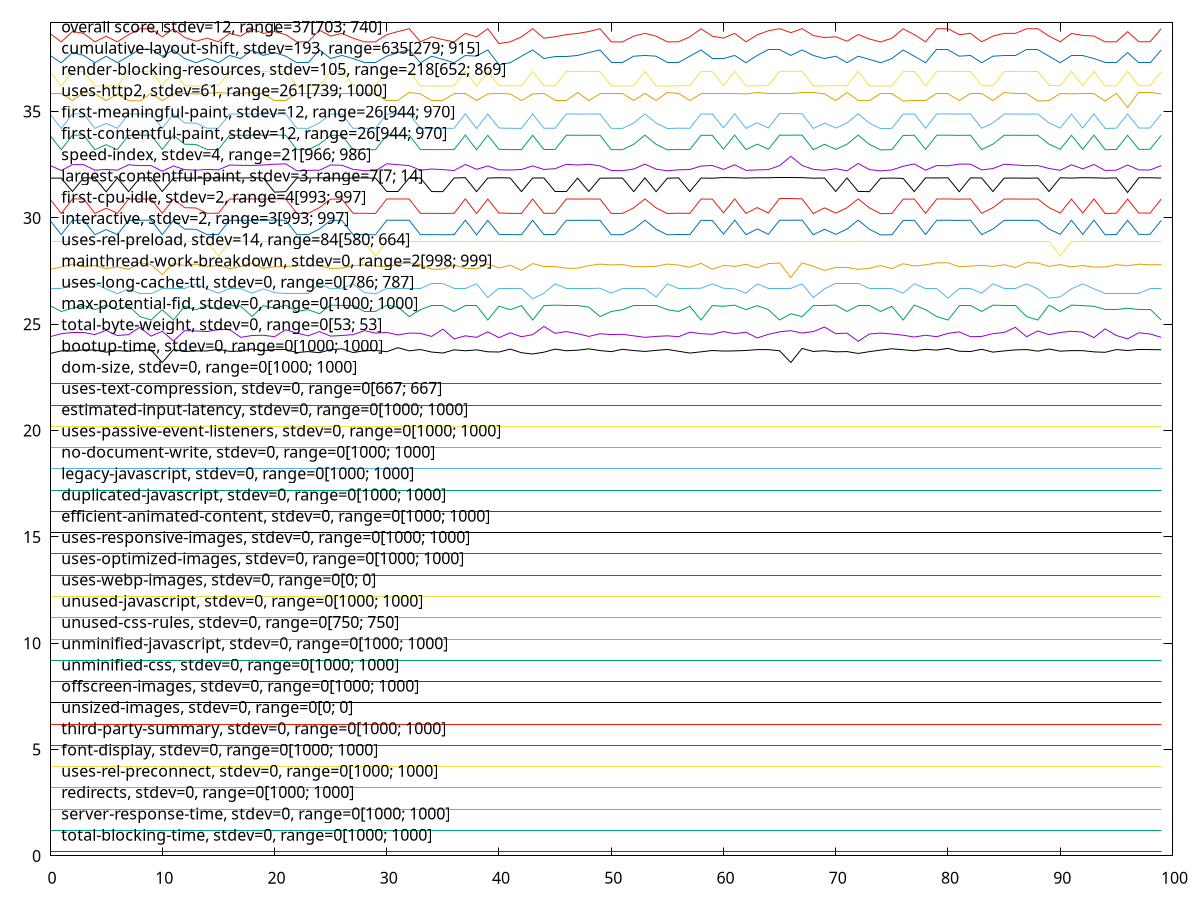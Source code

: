 $_totalBlockingTime <<EOF
0.2
0.2
0.2
0.2
0.2
0.2
0.2
0.2
0.2
0.2
0.2
0.2
0.2
0.2
0.2
0.2
0.2
0.2
0.2
0.2
0.2
0.2
0.2
0.2
0.2
0.2
0.2
0.2
0.2
0.2
0.2
0.2
0.2
0.2
0.2
0.2
0.2
0.2
0.2
0.2
0.2
0.2
0.2
0.2
0.2
0.2
0.2
0.2
0.2
0.2
0.2
0.2
0.2
0.2
0.2
0.2
0.2
0.2
0.2
0.2
0.2
0.2
0.2
0.2
0.2
0.2
0.2
0.2
0.2
0.2
0.2
0.2
0.2
0.2
0.2
0.2
0.2
0.2
0.2
0.2
0.2
0.2
0.2
0.2
0.2
0.2
0.2
0.2
0.2
0.2
0.2
0.2
0.2
0.2
0.2
0.2
0.2
0.2
0.2
0.2
EOF
$_serverResponseTime <<EOF
1.2
1.2
1.2
1.2
1.2
1.2
1.2
1.2
1.2
1.2
1.2
1.2
1.2
1.2
1.2
1.2
1.2
1.2
1.2
1.2
1.2
1.2
1.2
1.2
1.2
1.2
1.2
1.2
1.2
1.2
1.2
1.2
1.2
1.2
1.2
1.2
1.2
1.2
1.2
1.2
1.2
1.2
1.2
1.2
1.2
1.2
1.2
1.2
1.2
1.2
1.2
1.2
1.2
1.2
1.2
1.2
1.2
1.2
1.2
1.2
1.2
1.2
1.2
1.2
1.2
1.2
1.2
1.2
1.2
1.2
1.2
1.2
1.2
1.2
1.2
1.2
1.2
1.2
1.2
1.2
1.2
1.2
1.2
1.2
1.2
1.2
1.2
1.2
1.2
1.2
1.2
1.2
1.2
1.2
1.2
1.2
1.2
1.2
1.2
1.2
EOF
$_redirects <<EOF
2.2
2.2
2.2
2.2
2.2
2.2
2.2
2.2
2.2
2.2
2.2
2.2
2.2
2.2
2.2
2.2
2.2
2.2
2.2
2.2
2.2
2.2
2.2
2.2
2.2
2.2
2.2
2.2
2.2
2.2
2.2
2.2
2.2
2.2
2.2
2.2
2.2
2.2
2.2
2.2
2.2
2.2
2.2
2.2
2.2
2.2
2.2
2.2
2.2
2.2
2.2
2.2
2.2
2.2
2.2
2.2
2.2
2.2
2.2
2.2
2.2
2.2
2.2
2.2
2.2
2.2
2.2
2.2
2.2
2.2
2.2
2.2
2.2
2.2
2.2
2.2
2.2
2.2
2.2
2.2
2.2
2.2
2.2
2.2
2.2
2.2
2.2
2.2
2.2
2.2
2.2
2.2
2.2
2.2
2.2
2.2
2.2
2.2
2.2
2.2
EOF
$_usesRelPreconnect <<EOF
3.2
3.2
3.2
3.2
3.2
3.2
3.2
3.2
3.2
3.2
3.2
3.2
3.2
3.2
3.2
3.2
3.2
3.2
3.2
3.2
3.2
3.2
3.2
3.2
3.2
3.2
3.2
3.2
3.2
3.2
3.2
3.2
3.2
3.2
3.2
3.2
3.2
3.2
3.2
3.2
3.2
3.2
3.2
3.2
3.2
3.2
3.2
3.2
3.2
3.2
3.2
3.2
3.2
3.2
3.2
3.2
3.2
3.2
3.2
3.2
3.2
3.2
3.2
3.2
3.2
3.2
3.2
3.2
3.2
3.2
3.2
3.2
3.2
3.2
3.2
3.2
3.2
3.2
3.2
3.2
3.2
3.2
3.2
3.2
3.2
3.2
3.2
3.2
3.2
3.2
3.2
3.2
3.2
3.2
3.2
3.2
3.2
3.2
3.2
3.2
EOF
$_fontDisplay <<EOF
4.2
4.2
4.2
4.2
4.2
4.2
4.2
4.2
4.2
4.2
4.2
4.2
4.2
4.2
4.2
4.2
4.2
4.2
4.2
4.2
4.2
4.2
4.2
4.2
4.2
4.2
4.2
4.2
4.2
4.2
4.2
4.2
4.2
4.2
4.2
4.2
4.2
4.2
4.2
4.2
4.2
4.2
4.2
4.2
4.2
4.2
4.2
4.2
4.2
4.2
4.2
4.2
4.2
4.2
4.2
4.2
4.2
4.2
4.2
4.2
4.2
4.2
4.2
4.2
4.2
4.2
4.2
4.2
4.2
4.2
4.2
4.2
4.2
4.2
4.2
4.2
4.2
4.2
4.2
4.2
4.2
4.2
4.2
4.2
4.2
4.2
4.2
4.2
4.2
4.2
4.2
4.2
4.2
4.2
4.2
4.2
4.2
4.2
4.2
4.2
EOF
$_thirdPartySummary <<EOF
5.2
5.2
5.2
5.2
5.2
5.2
5.2
5.2
5.2
5.2
5.2
5.2
5.2
5.2
5.2
5.2
5.2
5.2
5.2
5.2
5.2
5.2
5.2
5.2
5.2
5.2
5.2
5.2
5.2
5.2
5.2
5.2
5.2
5.2
5.2
5.2
5.2
5.2
5.2
5.2
5.2
5.2
5.2
5.2
5.2
5.2
5.2
5.2
5.2
5.2
5.2
5.2
5.2
5.2
5.2
5.2
5.2
5.2
5.2
5.2
5.2
5.2
5.2
5.2
5.2
5.2
5.2
5.2
5.2
5.2
5.2
5.2
5.2
5.2
5.2
5.2
5.2
5.2
5.2
5.2
5.2
5.2
5.2
5.2
5.2
5.2
5.2
5.2
5.2
5.2
5.2
5.2
5.2
5.2
5.2
5.2
5.2
5.2
5.2
5.2
EOF
$_unsizedImages <<EOF
6.2
6.2
6.2
6.2
6.2
6.2
6.2
6.2
6.2
6.2
6.2
6.2
6.2
6.2
6.2
6.2
6.2
6.2
6.2
6.2
6.2
6.2
6.2
6.2
6.2
6.2
6.2
6.2
6.2
6.2
6.2
6.2
6.2
6.2
6.2
6.2
6.2
6.2
6.2
6.2
6.2
6.2
6.2
6.2
6.2
6.2
6.2
6.2
6.2
6.2
6.2
6.2
6.2
6.2
6.2
6.2
6.2
6.2
6.2
6.2
6.2
6.2
6.2
6.2
6.2
6.2
6.2
6.2
6.2
6.2
6.2
6.2
6.2
6.2
6.2
6.2
6.2
6.2
6.2
6.2
6.2
6.2
6.2
6.2
6.2
6.2
6.2
6.2
6.2
6.2
6.2
6.2
6.2
6.2
6.2
6.2
6.2
6.2
6.2
6.2
EOF
$_offscreenImages <<EOF
7.2
7.2
7.2
7.2
7.2
7.2
7.2
7.2
7.2
7.2
7.2
7.2
7.2
7.2
7.2
7.2
7.2
7.2
7.2
7.2
7.2
7.2
7.2
7.2
7.2
7.2
7.2
7.2
7.2
7.2
7.2
7.2
7.2
7.2
7.2
7.2
7.2
7.2
7.2
7.2
7.2
7.2
7.2
7.2
7.2
7.2
7.2
7.2
7.2
7.2
7.2
7.2
7.2
7.2
7.2
7.2
7.2
7.2
7.2
7.2
7.2
7.2
7.2
7.2
7.2
7.2
7.2
7.2
7.2
7.2
7.2
7.2
7.2
7.2
7.2
7.2
7.2
7.2
7.2
7.2
7.2
7.2
7.2
7.2
7.2
7.2
7.2
7.2
7.2
7.2
7.2
7.2
7.2
7.2
7.2
7.2
7.2
7.2
7.2
7.2
EOF
$_unminifiedCss <<EOF
8.2
8.2
8.2
8.2
8.2
8.2
8.2
8.2
8.2
8.2
8.2
8.2
8.2
8.2
8.2
8.2
8.2
8.2
8.2
8.2
8.2
8.2
8.2
8.2
8.2
8.2
8.2
8.2
8.2
8.2
8.2
8.2
8.2
8.2
8.2
8.2
8.2
8.2
8.2
8.2
8.2
8.2
8.2
8.2
8.2
8.2
8.2
8.2
8.2
8.2
8.2
8.2
8.2
8.2
8.2
8.2
8.2
8.2
8.2
8.2
8.2
8.2
8.2
8.2
8.2
8.2
8.2
8.2
8.2
8.2
8.2
8.2
8.2
8.2
8.2
8.2
8.2
8.2
8.2
8.2
8.2
8.2
8.2
8.2
8.2
8.2
8.2
8.2
8.2
8.2
8.2
8.2
8.2
8.2
8.2
8.2
8.2
8.2
8.2
8.2
EOF
$_unminifiedJavascript <<EOF
9.2
9.2
9.2
9.2
9.2
9.2
9.2
9.2
9.2
9.2
9.2
9.2
9.2
9.2
9.2
9.2
9.2
9.2
9.2
9.2
9.2
9.2
9.2
9.2
9.2
9.2
9.2
9.2
9.2
9.2
9.2
9.2
9.2
9.2
9.2
9.2
9.2
9.2
9.2
9.2
9.2
9.2
9.2
9.2
9.2
9.2
9.2
9.2
9.2
9.2
9.2
9.2
9.2
9.2
9.2
9.2
9.2
9.2
9.2
9.2
9.2
9.2
9.2
9.2
9.2
9.2
9.2
9.2
9.2
9.2
9.2
9.2
9.2
9.2
9.2
9.2
9.2
9.2
9.2
9.2
9.2
9.2
9.2
9.2
9.2
9.2
9.2
9.2
9.2
9.2
9.2
9.2
9.2
9.2
9.2
9.2
9.2
9.2
9.2
9.2
EOF
$_unusedCssRules <<EOF
10.2
10.2
10.2
10.2
10.2
10.2
10.2
10.2
10.2
10.2
10.2
10.2
10.2
10.2
10.2
10.2
10.2
10.2
10.2
10.2
10.2
10.2
10.2
10.2
10.2
10.2
10.2
10.2
10.2
10.2
10.2
10.2
10.2
10.2
10.2
10.2
10.2
10.2
10.2
10.2
10.2
10.2
10.2
10.2
10.2
10.2
10.2
10.2
10.2
10.2
10.2
10.2
10.2
10.2
10.2
10.2
10.2
10.2
10.2
10.2
10.2
10.2
10.2
10.2
10.2
10.2
10.2
10.2
10.2
10.2
10.2
10.2
10.2
10.2
10.2
10.2
10.2
10.2
10.2
10.2
10.2
10.2
10.2
10.2
10.2
10.2
10.2
10.2
10.2
10.2
10.2
10.2
10.2
10.2
10.2
10.2
10.2
10.2
10.2
10.2
EOF
$_unusedJavascript <<EOF
11.2
11.2
11.2
11.2
11.2
11.2
11.2
11.2
11.2
11.2
11.2
11.2
11.2
11.2
11.2
11.2
11.2
11.2
11.2
11.2
11.2
11.2
11.2
11.2
11.2
11.2
11.2
11.2
11.2
11.2
11.2
11.2
11.2
11.2
11.2
11.2
11.2
11.2
11.2
11.2
11.2
11.2
11.2
11.2
11.2
11.2
11.2
11.2
11.2
11.2
11.2
11.2
11.2
11.2
11.2
11.2
11.2
11.2
11.2
11.2
11.2
11.2
11.2
11.2
11.2
11.2
11.2
11.2
11.2
11.2
11.2
11.2
11.2
11.2
11.2
11.2
11.2
11.2
11.2
11.2
11.2
11.2
11.2
11.2
11.2
11.2
11.2
11.2
11.2
11.2
11.2
11.2
11.2
11.2
11.2
11.2
11.2
11.2
11.2
11.2
EOF
$_usesWebpImages <<EOF
12.2
12.2
12.2
12.2
12.2
12.2
12.2
12.2
12.2
12.2
12.2
12.2
12.2
12.2
12.2
12.2
12.2
12.2
12.2
12.2
12.2
12.2
12.2
12.2
12.2
12.2
12.2
12.2
12.2
12.2
12.2
12.2
12.2
12.2
12.2
12.2
12.2
12.2
12.2
12.2
12.2
12.2
12.2
12.2
12.2
12.2
12.2
12.2
12.2
12.2
12.2
12.2
12.2
12.2
12.2
12.2
12.2
12.2
12.2
12.2
12.2
12.2
12.2
12.2
12.2
12.2
12.2
12.2
12.2
12.2
12.2
12.2
12.2
12.2
12.2
12.2
12.2
12.2
12.2
12.2
12.2
12.2
12.2
12.2
12.2
12.2
12.2
12.2
12.2
12.2
12.2
12.2
12.2
12.2
12.2
12.2
12.2
12.2
12.2
12.2
EOF
$_usesOptimizedImages <<EOF
13.2
13.2
13.2
13.2
13.2
13.2
13.2
13.2
13.2
13.2
13.2
13.2
13.2
13.2
13.2
13.2
13.2
13.2
13.2
13.2
13.2
13.2
13.2
13.2
13.2
13.2
13.2
13.2
13.2
13.2
13.2
13.2
13.2
13.2
13.2
13.2
13.2
13.2
13.2
13.2
13.2
13.2
13.2
13.2
13.2
13.2
13.2
13.2
13.2
13.2
13.2
13.2
13.2
13.2
13.2
13.2
13.2
13.2
13.2
13.2
13.2
13.2
13.2
13.2
13.2
13.2
13.2
13.2
13.2
13.2
13.2
13.2
13.2
13.2
13.2
13.2
13.2
13.2
13.2
13.2
13.2
13.2
13.2
13.2
13.2
13.2
13.2
13.2
13.2
13.2
13.2
13.2
13.2
13.2
13.2
13.2
13.2
13.2
13.2
13.2
EOF
$_usesResponsiveImages <<EOF
14.2
14.2
14.2
14.2
14.2
14.2
14.2
14.2
14.2
14.2
14.2
14.2
14.2
14.2
14.2
14.2
14.2
14.2
14.2
14.2
14.2
14.2
14.2
14.2
14.2
14.2
14.2
14.2
14.2
14.2
14.2
14.2
14.2
14.2
14.2
14.2
14.2
14.2
14.2
14.2
14.2
14.2
14.2
14.2
14.2
14.2
14.2
14.2
14.2
14.2
14.2
14.2
14.2
14.2
14.2
14.2
14.2
14.2
14.2
14.2
14.2
14.2
14.2
14.2
14.2
14.2
14.2
14.2
14.2
14.2
14.2
14.2
14.2
14.2
14.2
14.2
14.2
14.2
14.2
14.2
14.2
14.2
14.2
14.2
14.2
14.2
14.2
14.2
14.2
14.2
14.2
14.2
14.2
14.2
14.2
14.2
14.2
14.2
14.2
14.2
EOF
$_efficientAnimatedContent <<EOF
15.2
15.2
15.2
15.2
15.2
15.2
15.2
15.2
15.2
15.2
15.2
15.2
15.2
15.2
15.2
15.2
15.2
15.2
15.2
15.2
15.2
15.2
15.2
15.2
15.2
15.2
15.2
15.2
15.2
15.2
15.2
15.2
15.2
15.2
15.2
15.2
15.2
15.2
15.2
15.2
15.2
15.2
15.2
15.2
15.2
15.2
15.2
15.2
15.2
15.2
15.2
15.2
15.2
15.2
15.2
15.2
15.2
15.2
15.2
15.2
15.2
15.2
15.2
15.2
15.2
15.2
15.2
15.2
15.2
15.2
15.2
15.2
15.2
15.2
15.2
15.2
15.2
15.2
15.2
15.2
15.2
15.2
15.2
15.2
15.2
15.2
15.2
15.2
15.2
15.2
15.2
15.2
15.2
15.2
15.2
15.2
15.2
15.2
15.2
15.2
EOF
$_duplicatedJavascript <<EOF
16.2
16.2
16.2
16.2
16.2
16.2
16.2
16.2
16.2
16.2
16.2
16.2
16.2
16.2
16.2
16.2
16.2
16.2
16.2
16.2
16.2
16.2
16.2
16.2
16.2
16.2
16.2
16.2
16.2
16.2
16.2
16.2
16.2
16.2
16.2
16.2
16.2
16.2
16.2
16.2
16.2
16.2
16.2
16.2
16.2
16.2
16.2
16.2
16.2
16.2
16.2
16.2
16.2
16.2
16.2
16.2
16.2
16.2
16.2
16.2
16.2
16.2
16.2
16.2
16.2
16.2
16.2
16.2
16.2
16.2
16.2
16.2
16.2
16.2
16.2
16.2
16.2
16.2
16.2
16.2
16.2
16.2
16.2
16.2
16.2
16.2
16.2
16.2
16.2
16.2
16.2
16.2
16.2
16.2
16.2
16.2
16.2
16.2
16.2
16.2
EOF
$_legacyJavascript <<EOF
17.2
17.2
17.2
17.2
17.2
17.2
17.2
17.2
17.2
17.2
17.2
17.2
17.2
17.2
17.2
17.2
17.2
17.2
17.2
17.2
17.2
17.2
17.2
17.2
17.2
17.2
17.2
17.2
17.2
17.2
17.2
17.2
17.2
17.2
17.2
17.2
17.2
17.2
17.2
17.2
17.2
17.2
17.2
17.2
17.2
17.2
17.2
17.2
17.2
17.2
17.2
17.2
17.2
17.2
17.2
17.2
17.2
17.2
17.2
17.2
17.2
17.2
17.2
17.2
17.2
17.2
17.2
17.2
17.2
17.2
17.2
17.2
17.2
17.2
17.2
17.2
17.2
17.2
17.2
17.2
17.2
17.2
17.2
17.2
17.2
17.2
17.2
17.2
17.2
17.2
17.2
17.2
17.2
17.2
17.2
17.2
17.2
17.2
17.2
17.2
EOF
$_noDocumentWrite <<EOF
18.2
18.2
18.2
18.2
18.2
18.2
18.2
18.2
18.2
18.2
18.2
18.2
18.2
18.2
18.2
18.2
18.2
18.2
18.2
18.2
18.2
18.2
18.2
18.2
18.2
18.2
18.2
18.2
18.2
18.2
18.2
18.2
18.2
18.2
18.2
18.2
18.2
18.2
18.2
18.2
18.2
18.2
18.2
18.2
18.2
18.2
18.2
18.2
18.2
18.2
18.2
18.2
18.2
18.2
18.2
18.2
18.2
18.2
18.2
18.2
18.2
18.2
18.2
18.2
18.2
18.2
18.2
18.2
18.2
18.2
18.2
18.2
18.2
18.2
18.2
18.2
18.2
18.2
18.2
18.2
18.2
18.2
18.2
18.2
18.2
18.2
18.2
18.2
18.2
18.2
18.2
18.2
18.2
18.2
18.2
18.2
18.2
18.2
18.2
18.2
EOF
$_usesPassiveEventListeners <<EOF
19.2
19.2
19.2
19.2
19.2
19.2
19.2
19.2
19.2
19.2
19.2
19.2
19.2
19.2
19.2
19.2
19.2
19.2
19.2
19.2
19.2
19.2
19.2
19.2
19.2
19.2
19.2
19.2
19.2
19.2
19.2
19.2
19.2
19.2
19.2
19.2
19.2
19.2
19.2
19.2
19.2
19.2
19.2
19.2
19.2
19.2
19.2
19.2
19.2
19.2
19.2
19.2
19.2
19.2
19.2
19.2
19.2
19.2
19.2
19.2
19.2
19.2
19.2
19.2
19.2
19.2
19.2
19.2
19.2
19.2
19.2
19.2
19.2
19.2
19.2
19.2
19.2
19.2
19.2
19.2
19.2
19.2
19.2
19.2
19.2
19.2
19.2
19.2
19.2
19.2
19.2
19.2
19.2
19.2
19.2
19.2
19.2
19.2
19.2
19.2
EOF
$_estimatedInputLatency <<EOF
20.2
20.2
20.2
20.2
20.2
20.2
20.2
20.2
20.2
20.2
20.2
20.2
20.2
20.2
20.2
20.2
20.2
20.2
20.2
20.2
20.2
20.2
20.2
20.2
20.2
20.2
20.2
20.2
20.2
20.2
20.2
20.2
20.2
20.2
20.2
20.2
20.2
20.2
20.2
20.2
20.2
20.2
20.2
20.2
20.2
20.2
20.2
20.2
20.2
20.2
20.2
20.2
20.2
20.2
20.2
20.2
20.2
20.2
20.2
20.2
20.2
20.2
20.2
20.2
20.2
20.2
20.2
20.2
20.2
20.2
20.2
20.2
20.2
20.2
20.2
20.2
20.2
20.2
20.2
20.2
20.2
20.2
20.2
20.2
20.2
20.2
20.2
20.2
20.2
20.2
20.2
20.2
20.2
20.2
20.2
20.2
20.2
20.2
20.2
20.2
EOF
$_usesTextCompression <<EOF
21.2
21.2
21.2
21.2
21.2
21.2
21.2
21.2
21.2
21.2
21.2
21.2
21.2
21.2
21.2
21.2
21.2
21.2
21.2
21.2
21.2
21.2
21.2
21.2
21.2
21.2
21.2
21.2
21.2
21.2
21.2
21.2
21.2
21.2
21.2
21.2
21.2
21.2
21.2
21.2
21.2
21.2
21.2
21.2
21.2
21.2
21.2
21.2
21.2
21.2
21.2
21.2
21.2
21.2
21.2
21.2
21.2
21.2
21.2
21.2
21.2
21.2
21.2
21.2
21.2
21.2
21.2
21.2
21.2
21.2
21.2
21.2
21.2
21.2
21.2
21.2
21.2
21.2
21.2
21.2
21.2
21.2
21.2
21.2
21.2
21.2
21.2
21.2
21.2
21.2
21.2
21.2
21.2
21.2
21.2
21.2
21.2
21.2
21.2
21.2
EOF
$_domSize <<EOF
22.2
22.2
22.2
22.2
22.2
22.2
22.2
22.2
22.2
22.2
22.2
22.2
22.2
22.2
22.2
22.2
22.2
22.2
22.2
22.2
22.2
22.2
22.2
22.2
22.2
22.2
22.2
22.2
22.2
22.2
22.2
22.2
22.2
22.2
22.2
22.2
22.2
22.2
22.2
22.2
22.2
22.2
22.2
22.2
22.2
22.2
22.2
22.2
22.2
22.2
22.2
22.2
22.2
22.2
22.2
22.2
22.2
22.2
22.2
22.2
22.2
22.2
22.2
22.2
22.2
22.2
22.2
22.2
22.2
22.2
22.2
22.2
22.2
22.2
22.2
22.2
22.2
22.2
22.2
22.2
22.2
22.2
22.2
22.2
22.2
22.2
22.2
22.2
22.2
22.2
22.2
22.2
22.2
22.2
22.2
22.2
22.2
22.2
22.2
22.2
EOF
$_bootupTime <<EOF
23.623252620792034
23.749399670480415
23.741435418584036
23.79743882384846
23.788256218474643
23.688467858301916
23.759716114105068
23.73362540392639
23.780707435034003
23.78748162290735
23.2
23.813017131676062
23.719720141880575
23.74968158908328
23.74515008847953
23.822827344310358
23.72598222385417
23.7388463684869
23.83989826436373
23.75778232507689
23.81131661828511
23.811560006471296
23.669977007961936
23.717011898539756
23.662336364052788
23.806909164948543
23.847914915315357
23.66964697288804
23.754726614553974
23.77060752837031
23.70879816524516
23.9
23.749117572098896
23.81204632697638
23.69323012406249
23.647769510161336
23.798949221319052
23.753051135339767
23.796934095293945
23.70633864566397
23.695437908591693
23.83307475293415
23.662001795988694
23.602164219393128
23.6868709102536
23.83261517450297
23.755005265037845
23.781756770899573
23.843484142119863
23.763558760715334
23.713073860094678
23.821881451794766
23.763831966474438
23.72241366263425
23.774089603219167
23.813985483681336
23.73157950364913
23.645362961074675
23.70417682026202
23.76601155143855
23.74086130189203
23.748270262489118
23.767639190270366
23.807892932972887
23.806662842517994
23.7533308131302
23.201772534001506
23.862979390084057
23.72241366263425
23.756951002925458
23.705104433141504
23.716408060584815
23.62788219706899
23.713377885050594
23.783847622259525
23.847474399841545
23.80369476124469
23.7533308131302
23.82069568961796
23.786446579444302
23.866119410372264
23.732164933554635
23.71851829593543
23.824241688617548
23.68974198168426
23.74713809361144
23.795162543654335
23.81058550988866
23.736822805706666
23.835819895842487
23.735372094747238
23.761367027851144
23.759440372182894
23.70293739415876
23.68108221114309
23.811073069582278
23.764105005296223
23.81567421515017
23.809608554190945
23.799952996138664
EOF
$_totalByteWeight <<EOF
24.414282455696437
24.557139023498216
24.599996243023142
24.599996243023142
24.51428191897222
24.714282724034813
24.4714249294768
24.51428191897222
24.857141975403437
24.442853667017236
24.671425197819698
24.21428540759262
24.69999686916787
24.685711027101437
24.657139381306827
24.757140365264686
24.757140365264686
24.38571129548276
24.4714249294768
24.4857105798678
24.414282455696437
24.742854472091135
24.58571049038626
24.457139291854674
24.657139381306827
24.442853667017236
24.4714249294768
24.51428191897222
24.69999686916787
24.58571049038626
24.614282008428894
24.499996243027663
24.58571049038626
24.571424750565715
24.428568054964494
24.771426271238752
24.314283618569906
24.457139291854674
24.38571129548276
24.642853577547
24.371425734537137
24.599996243023142
24.414282455696437
24.51428191897222
24.9
24.571424750565715
24.657139381306827
24.557139023498216
24.428568054964494
24.557139023498216
24.51428191897222
24.52856760770147
24.457139291854674
24.38571129548276
24.428568054964494
24.457139291854674
24.414282455696437
24.62856778660351
24.557139023498216
24.52856760770147
24.657139381306827
24.557139023498216
24.62856778660351
24.357140186376203
24.52856760770147
24.642853577547
24.69999686916787
24.58571049038626
24.657139381306827
24.871427970838695
24.557139023498216
24.58571049038626
24.2
24.542853309215406
24.58571049038626
24.542853309215406
24.4857105798678
24.399996869197253
24.4857105798678
24.414282455696437
24.571424750565715
24.642853577547
24.414282455696437
24.428568054964494
24.557139023498216
24.614282008428894
24.857141975403437
24.414282455696437
24.685711027101437
24.51428191897222
24.614282008428894
24.671425197819698
24.62856778660351
24.371425734537137
24.785712189981684
24.4714249294768
24.314283618569906
24.599996243023142
24.542853309215406
24.38571129548276
EOF
$_maxPotentialFid <<EOF
25.87740177014717
25.602159305768655
25.754585589001323
25.87740177014717
25.687395642941283
25.9
25.687395642941283
25.87740177014717
25.362742269569054
25.2
25.687395642941283
25.2
25.84703364928216
25.687395642941283
25.87740177014717
25.687395642941283
25.87740177014717
25.84703364928216
25.362742269569054
25.87740177014717
25.754585589001323
25.9
25.602159305768655
25.687395642941283
25.495289231546227
25.9
25.87740177014717
25.87740177014717
25.602159305768655
25.602159305768655
25.9
25.806883076406283
25.362742269569054
25.687395642941283
25.87740177014717
25.87740177014717
25.602159305768655
25.9
25.9
25.2
25.84703364928216
25.687395642941283
25.87740177014717
25.2
25.87740177014717
25.9
25.87740177014717
25.87740177014717
25.806883076406283
25.362742269569054
25.602159305768655
25.687395642941283
25.87740177014717
25.87740177014717
25.87740177014717
25.687395642941283
25.602159305768655
25.84703364928216
25.2
25.87740177014717
25.84703364928216
25.9
25.687395642941283
25.87740177014717
25.687395642941283
25.2
25.495289231546227
25.362742269569054
25.87740177014717
25.87740177014717
25.9
25.602159305768655
25.87740177014717
25.87740177014717
25.602159305768655
25.84703364928216
25.2
25.9
25.687395642941283
25.362742269569054
25.2
25.9
25.9
25.602159305768655
25.9
25.87740177014717
25.87740177014717
25.362742269569054
25.2
25.9
25.602159305768655
25.9
25.87740177014717
25.84703364928216
25.687395642941283
25.687395642941283
25.754585589001323
25.687395642941283
25.687395642941283
25.2
EOF
$_usesLongCacheTtl <<EOF
26.66665460764791
26.66665460764791
26.9
26.9
26.9
26.66665460764791
26.43332127379496
26.66665460764791
26.46248728102395
26.46248728102395
26.66665460764791
26.66665460764791
26.66665460764791
26.9
26.66665460764791
26.46248728102395
26.66665460764791
26.66665460764791
26.46248728102395
26.66665460764791
26.49165347668954
26.46248728102395
26.46248728102395
26.46248728102395
26.9
26.66665460764791
26.69582212227459
26.9
26.49165347668954
26.43332127379496
26.66665460764791
26.66665460764791
26.66665460764791
26.66665460764791
26.9
26.9
26.66665460764791
26.66665460764791
26.9
26.258329187733093
26.66665460764791
26.66665460764791
26.66665460764791
26.2
26.46248728102395
26.9
26.66665460764791
26.66665460764791
26.66665460764791
26.69582212227459
26.46248728102395
26.66665460764791
26.66665460764791
26.66665460764791
26.28749406428656
26.9
26.66665460764791
26.66665460764791
26.69582212227459
26.9
26.69582212227459
26.66665460764791
26.46248728102395
26.9
26.66665460764791
26.66665460764791
26.66665460764791
26.9
26.258329187733093
26.66665460764791
26.9
26.9
26.9
26.66665460764791
26.66665460764791
26.66665460764791
26.46248728102395
26.9
26.66665460764791
26.66665460764791
26.229164499637125
26.66665460764791
26.66665460764791
26.46248728102395
26.9
26.66665460764791
26.66665460764791
26.9
26.66665460764791
26.229164499637125
26.28749406428656
26.66665460764791
26.9
26.66665460764791
26.46248728102395
26.46248728102395
26.46248728102395
26.46248728102395
26.66665460764791
26.66665460764791
EOF
$_mainthreadWorkBreakdown <<EOF
27.585110734111307
27.688768964142987
27.833486053158687
27.707906891110124
27.7729978219698
27.617615010804933
27.7028515835597
27.584042930757775
27.9
27.810834455632282
27.34028298628426
27.872278677264177
27.757842471062645
27.83198908438966
27.721752293097634
27.765091404887023
27.61482655651645
27.72303890454446
27.889837018069173
27.62692322550097
27.702248580142737
27.71539849483786
27.7573480393265
27.78113277143609
27.75867596513607
27.62900830316158
27.640572946974533
27.75443558769093
27.798878147386024
27.741404168845847
27.707723988611875
27.829051238040396
27.881478872958837
27.799629042633722
27.589002107963964
27.59541122775052
27.78754329915322
27.63217192642456
27.607332707125483
27.836697314817062
27.64269588228831
27.774744675628206
27.54018081217734
27.85482303097116
27.718484359030843
27.710893182766185
27.633950683696888
27.63718647983562
27.757162529658466
27.828763436262832
27.79087707614741
27.808565210664728
27.708770886251276
27.704173072756
27.727612169549342
27.83087047095579
27.782233126178074
27.682632831486693
27.865706755239515
27.58571201852276
27.773374713546673
27.72411196483685
27.816173990290853
27.658395701767002
27.853660241889397
27.883132828375444
27.2
27.889849164562584
27.725540122999462
27.533677550144272
27.671815943302274
27.675039038435088
27.583401629288158
27.63002125476628
27.763547162192634
27.616474548148332
27.845473211368077
27.743617697013793
27.7936387006155
27.88808460540136
27.893647488418505
27.704791163294576
27.735646409839884
27.773856802340205
27.720675570347723
27.797011204329543
27.6690348965699
27.899833650023744
27.87703177387783
27.72295754422814
27.803899453515204
27.699747443921574
27.761692184172954
27.69276939933034
27.69273544468386
27.802953169300718
27.753891927609114
27.826510630753546
27.795501763580052
27.806187096829138
EOF
$_usesRelPreload <<EOF
28.895394736842103
28.895394736842103
28.895394736842103
28.9
28.895394736842103
28.89078947368421
28.895394736842103
28.895394736842103
28.895394736842103
28.9
28.895394736842103
28.89078947368421
28.895394736842103
28.89078947368421
28.895394736842103
28.204605263157895
28.895394736842103
28.895394736842103
28.895394736842103
28.895394736842103
28.9
28.895394736842103
28.895394736842103
28.895394736842103
28.895394736842103
28.89078947368421
28.89078947368421
28.895394736842103
28.895394736842103
28.2
28.895394736842103
28.895394736842103
28.895394736842103
28.895394736842103
28.895394736842103
28.895394736842103
28.895394736842103
28.9
28.89078947368421
28.895394736842103
28.9
28.895394736842103
28.895394736842103
28.895394736842103
28.895394736842103
28.895394736842103
28.895394736842103
28.895394736842103
28.895394736842103
28.89078947368421
28.895394736842103
28.895394736842103
28.895394736842103
28.895394736842103
28.895394736842103
28.89078947368421
28.895394736842103
28.895394736842103
28.895394736842103
28.89078947368421
28.9
28.9
28.895394736842103
28.9
28.9
28.895394736842103
28.895394736842103
28.9
28.89078947368421
28.895394736842103
28.9
28.895394736842103
28.9
28.895394736842103
28.89078947368421
28.895394736842103
28.89078947368421
28.895394736842103
28.895394736842103
28.895394736842103
28.895394736842103
28.89078947368421
28.895394736842103
28.895394736842103
28.895394736842103
28.895394736842103
28.895394736842103
28.89078947368421
28.895394736842103
28.895394736842103
28.20921052631579
28.895394736842103
28.9
28.895394736842103
28.89078947368421
28.895394736842103
28.895394736842103
28.9
28.9
28.895394736842103
EOF
$_interactive <<EOF
29.887484790136124
29.211298152846954
29.89309890660731
29.89585051435263
29.211614363758404
29.453789566822664
29.215117116616792
29.88772575887624
29.889194651490417
29.898617151149317
29.220244612514712
29.88519290767688
29.476859259572787
29.46413838256288
29.218208886396162
29.22163624405467
29.88782646452466
29.888836548543654
29.893934289643774
29.887270419394792
29.9
29.886982106777474
29.215011967868584
29.21423936277994
29.478463452984666
29.885499863909068
29.885187926754373
29.216790141017544
29.219325915715828
29.20797265825084
29.891181174952724
29.89346259713361
29.890493791493164
29.213886248048695
29.21717250740627
29.210859110463517
29.218353479160918
29.896770494408766
29.206067800810803
29.88770182279527
29.23036382029806
29.216093724110078
29.210943958112395
29.889315492285686
29.218250512684065
29.221343888870265
29.892029480584036
29.886468081139135
29.891309413745276
29.885355452737247
29.212880162420912
29.21084115087961
29.470771297582598
29.89309621208473
29.468836968296092
29.203730946090836
29.223088255700507
29.21465570019465
29.888567657839694
29.88344710385465
29.239455814232578
29.89583931960297
29.211408447724146
29.482954963108373
29.229978596375325
29.893199047619422
29.893290422711413
29.897052060993673
29.207989175845018
29.470215350388507
29.22774049471633
29.474031861172307
29.89581469068833
29.46669548928679
29.2
29.213255972149252
29.879738835985837
29.88990414746159
29.220874643590026
29.89072342449135
29.89387775274224
29.883518774793554
29.892381894710827
29.218764925704043
29.476660509455602
29.886787288607707
29.88899487001219
29.88407472423138
29.889228470414203
29.478453384699442
29.228402789132073
29.887307017156164
29.231524471419064
29.89374761535186
29.207921636361878
29.22336505332747
29.88755458018436
29.229264740401817
29.22823769084472
29.888465676194887
EOF
$_firstCpuIdle <<EOF
30.887907920553026
30.21159830594796
30.893334731220346
30.8959930517472
30.211922804465043
30.458501800393947
30.215516947963508
30.888140932914997
30.88956116421289
30.898664901814477
30.220776854999965
30.885691340831613
30.48177194785945
30.46894562574833
30.218688754135577
30.22220414187307
30.88823831123025
30.889214949974445
30.894141895986508
30.887700621718796
30.9
30.887421811010892
30.215409066821106
30.214616363832377
30.483388543378418
30.88598825055361
30.88568652283282
30.217233355402133
30.219834554040503
30.20818527958126
30.89148143756477
30.89368614778689
30.89081703561114
30.214254051169874
30.21762561253792
30.211147746420462
30.218837075446757
30.896881623072208
30.206229976736427
30.888117787495485
30.231152574796265
30.216518900848204
30.211234820755937
30.88967798948322
30.218731453954273
30.221904306184353
30.89230129764127
30.88692469971329
30.89160538217695
30.885848567378986
30.213221716734378
30.211129315459942
30.475635091149165
30.893332127569717
30.473684622580052
30.203830931591803
30.223693227331864
30.215043536090075
30.888954975391773
30.884002447694304
30.240469567162446
30.895982238517483
30.211711492256523
30.48791370439329
30.230757703050354
30.89343149434193
30.89351978609942
30.897153554825287
30.2082022336263
30.475074535110693
30.22846336484926
30.478922200965723
30.895958448905372
30.47152493732979
30.2
30.21360733867483
30.880413777993223
30.890247056896506
30.221423043183968
30.891038997981834
30.894087271681695
30.884071789907694
30.892641867272715
30.219259124667534
30.481571647176917
30.887233407434568
30.889368017337
30.884609653272197
30.889593859526872
30.483378397882905
30.229142333342377
30.8877360125679
30.232342237828792
30.89396153516139
30.208132909415028
30.223977077447287
30.887975407017606
30.230025944169416
30.228973081071214
30.888856372920664
EOF
$_largestContentfulPaint <<EOF
31.87463074281254
31.872967080613343
31.244088009259368
31.890323140243897
31.873366563754868
31.229348031700646
31.876729050003814
31.2382572797106
31.877506428689603
31.896211924810398
31.242065815961663
31.870023905253507
31.883856152127017
31.869616393419474
31.879599845410567
31.882811839778935
31.874877532558124
31.87684237979694
31.88665851847462
31.873791780272587
31.21271714629029
31.237410494201228
31.876441229262422
31.87575800111984
31.885344349765504
31.870415028488573
31.869846060886832
31.878228315767004
31.880596449028353
31.869886704481647
31.24190655784552
31.24436389690964
31.879950949458696
31.875485558303847
31.2404105644183
31.23721533300465
31.879704633589906
31.89282641040392
31.23468646596145
31.874814228747155
31.891028372618486
31.877517861798406
31.237188020243956
31.877681381610053
31.87981052817528
31.24272033113172
31.242838951307885
31.872312149917605
31.24207074204816
31.87021205372846
31.874581984183216
31.872681630451293
31.23943832316304
31.884975768235048
31.238254149630716
31.866097563085177
31.88421104757378
31.239153060389665
31.876418068569564
31.866562090586267
31.9
31.89167256079533
31.87321715334958
31.890190327631384
31.89077748975675
31.885136104541395
31.885249832052878
31.893868364619543
31.870080128954626
31.876181476919736
31.246049436380144
31.88032694301277
31.24690564060878
31.2369934648649
31.86253817909988
31.874857525103252
31.859588674224952
31.240640078249076
31.882117339692822
31.88038124796117
31.886582356872836
31.23383482831709
31.883562863612514
31.880129517551033
31.242990474639704
31.872891849432534
31.87704433100365
31.867882167851395
31.877608860299464
31.244110103729238
31.889428646703042
31.87385644129899
31.892168530563712
31.88622494371432
31.870084334146924
31.884434262639598
31.2
31.89009135910753
31.889144252747208
31.876069141849662
EOF
$_speedIndex <<EOF
32.472708074758984
32.22960934569262
32.50746103080606
32.50507586318872
32.24590288190004
32.27973945025549
32.24694066238863
32.500708947419255
32.46270985846315
32.461401626991666
32.2
32.44484932066554
32.27173658284754
32.24336250156307
32.28027645797102
32.260653455920966
32.48844710314543
32.47445311488506
32.46798031797262
32.48914988263549
32.52629167487697
32.5432175082782
32.21600053895296
32.240774574244945
32.24398810588714
32.4924607161788
32.476187529448126
32.28369739226307
32.227413180650146
32.21326346230463
32.54923907527988
32.50412080650862
32.46063704510361
32.24446766412321
32.301135884326314
32.27225355575388
32.23105617304928
32.5164046504672
32.286590682122785
32.44458264016147
32.26250391313003
32.25413170158588
32.277499673424074
32.447667374622384
32.280704286296384
32.316727387215145
32.52379471952497
32.488388397003355
32.52472708517144
32.44893528068181
32.233397796148914
32.2228667134778
32.29837549555838
32.53205048334013
32.29181012222797
32.2172595266973
32.264251965808114
32.277144115812646
32.44175379061163
32.46887986190439
32.2829659601003
32.49799647840388
32.23776199449677
32.258061110387935
32.27530099868061
32.45947373940546
32.900000000000006
32.465942819357075
32.28460436266724
32.24261552872706
32.314614436697134
32.21811478622434
32.56101090159027
32.27434639133608
32.21422116245999
32.25576268430347
32.43041126659782
32.53825079472973
32.24671386490906
32.46548428567206
32.451508046905346
32.532077268155724
32.5300437682074
32.25920018855795
32.321089310080126
32.525471016759084
32.49023639203266
32.454307278338995
32.462658208887675
32.326476333394126
32.24044389737248
32.499124471851665
32.308053689315976
32.5108154316615
32.23334231901025
32.247037773508275
32.48962015334528
32.26044531734914
32.25625455911298
32.46135425740225
EOF
$_firstContentfulPaint <<EOF
33.886720873901446
33.21070784538227
33.89267356311214
33.89559355041814
33.21100777565718
33.444754342176104
33.214331063008196
33.88697623809516
33.888533147175266
33.898531108526655
33.21919876280051
33.884292686147404
33.46746463586192
33.454931894407856
33.21726576635835
33.22052048270473
33.887082963519155
33.88815354462031
33.893559896042234
33.88649370695931
33.900000000000006
33.88618819968406
33.21423127811176
33.213498129818376
33.46904686606889
33.88461783386336
33.884287410198496
33.21591893892791
33.21832635886258
33.20755436449191
33.89063942859936
33.8930594168858
33.889910511703455
33.21316307474768
33.21628189657423
33.210291429598186
33.21740304444074
33.89657018563097
33.205748690752756
33.88695087152688
33.22881545267788
33.2152579213236
33.21037190254313
33.88866124906125
33.21730528656616
33.22024279339284
33.891539128804865
33.88564356155812
33.89077542696461
33.88446486182422
33.21220853420372
33.21027439612306
33.461463620712856
33.892670704490385
33.45955810613522
33.203534162626944
33.221899822178464
33.21389319519822
33.887868528184924
33.8824437956704
33.23746753266962
33.89558166736978
33.21081246005494
33.473478990211134
33.22844911046018
33.892779803905576
33.89287674668455
33.89686912790721
33.20757002411476
33.460915896542396
33.226321098622655
33.46467691049798
33.89555552426311
33.45744919499813
33.2
33.21256507438249
33.87851868401302
33.88928531950361
33.21979711120693
33.89015400858903
33.89349990629429
33.88251968604357
33.89191293872338
33.217793691747346
33.46726863440625
33.88598177268404
33.88832136797595
33.883108402167956
33.88856899790229
33.4690369343953
33.226950746269324
33.886532488625484
33.229919333742465
33.89336182367253
33.207505993052585
33.22216279790975
33.88679483194215
33.22777029612112
33.22679378080187
33.88776043455738
EOF
$_firstMeaningfulPaint <<EOF
34.886720873901446
34.21070784538227
34.89267356311214
34.89559355041814
34.21100777565718
34.444754342176104
34.214331063008196
34.88697623809516
34.888533147175266
34.898531108526655
34.21919876280051
34.884292686147404
34.46746463586192
34.454931894407856
34.21726576635835
34.22052048270473
34.887082963519155
34.88815354462031
34.893559896042234
34.88649370695931
34.900000000000006
34.88618819968406
34.21423127811176
34.213498129818376
34.46904686606889
34.88461783386336
34.884287410198496
34.21591893892791
34.21832635886258
34.20755436449191
34.89063942859936
34.8930594168858
34.889910511703455
34.21316307474768
34.21628189657423
34.210291429598186
34.21740304444074
34.89657018563097
34.205748690752756
34.88695087152688
34.22881545267788
34.2152579213236
34.21037190254313
34.88866124906125
34.21730528656616
34.22024279339284
34.891539128804865
34.88564356155812
34.89077542696461
34.88446486182422
34.21220853420372
34.21027439612306
34.461463620712856
34.892670704490385
34.45955810613522
34.203534162626944
34.221899822178464
34.21389319519822
34.887868528184924
34.8824437956704
34.23746753266962
34.89558166736978
34.21081246005494
34.473478990211134
34.22844911046018
34.892779803905576
34.89287674668455
34.89686912790721
34.20757002411476
34.460915896542396
34.226321098622655
34.46467691049798
34.89555552426311
34.45744919499813
34.2
34.21256507438249
34.87851868401302
34.88928531950361
34.21979711120693
34.89015400858903
34.89349990629429
34.88251968604357
34.89191293872338
34.217793691747346
34.46726863440625
34.88598177268404
34.88832136797595
34.883108402167956
34.88856899790229
34.4690369343953
34.226950746269324
34.886532488625484
34.229919333742465
34.89336182367253
34.207505993052585
34.22216279790975
34.88679483194215
34.22777029612112
34.22679378080187
34.88776043455738
EOF
$_usesHttp2 <<EOF
35.83297872340426
35.83297872340426
35.52021276595745
35.900000000000006
35.83297872340426
35.52021276595745
35.83297872340426
35.52021276595745
35.49787234042554
35.855319148936175
35.52021276595745
35.83297872340426
35.855319148936175
35.83297872340426
35.855319148936175
35.900000000000006
35.83297872340426
35.83297872340426
35.900000000000006
35.83297872340426
35.52021276595745
35.52021276595745
35.83297872340426
35.83297872340426
35.855319148936175
35.83297872340426
35.83297872340426
35.83297872340426
35.855319148936175
35.83297872340426
35.52021276595745
35.52021276595745
35.900000000000006
35.83297872340426
35.52021276595745
35.52021276595745
35.855319148936175
35.855319148936175
35.52021276595745
35.83297872340426
35.855319148936175
35.83297872340426
35.52021276595745
35.83297872340426
35.855319148936175
35.52021276595745
35.52021276595745
35.900000000000006
35.52021276595745
35.83297872340426
35.83297872340426
35.83297872340426
35.52021276595745
35.855319148936175
35.52021276595745
35.900000000000006
35.855319148936175
35.52021276595745
35.83297872340426
35.83297872340426
35.855319148936175
35.855319148936175
35.83297872340426
35.900000000000006
35.855319148936175
35.855319148936175
35.855319148936175
35.900000000000006
35.900000000000006
35.83297872340426
35.52021276595745
35.900000000000006
35.52021276595745
35.52021276595745
35.83297872340426
35.83297872340426
35.49787234042554
35.52021276595745
35.52021276595745
35.855319148936175
35.855319148936175
35.52021276595745
35.855319148936175
35.855319148936175
35.52021276595745
35.900000000000006
35.83297872340426
35.83297872340426
35.49787234042554
35.52021276595745
35.855319148936175
35.83297872340426
35.855319148936175
35.855319148936175
35.49787234042554
35.855319148936175
35.2
35.900000000000006
35.900000000000006
35.83297872340426
EOF
$_renderBlockingResources <<EOF
36.89195402298851
36.20715197956577
36.89195402298851
36.89463601532567
36.208939974457216
36.2
36.21072796934866
36.88659003831418
36.88927203065134
36.89731800766284
36.212515964240104
36.883908045977016
36.21430395913155
36.205363984674335
36.21072796934866
36.21072796934866
36.88659003831418
36.88927203065134
36.89463601532567
36.88927203065134
36.900000000000006
36.88659003831418
36.21072796934866
36.208939974457216
36.21430395913155
36.88659003831418
36.883908045977016
36.21072796934866
36.21072796934866
36.20715197956577
36.88927203065134
36.89195402298851
36.88927203065134
36.208939974457216
36.21072796934866
36.20715197956577
36.21072796934866
36.89731800766284
36.20357598978289
36.88927203065134
36.21787994891444
36.212515964240104
36.20715197956577
36.88659003831418
36.21072796934866
36.212515964240104
36.89195402298851
36.88659003831418
36.89195402298851
36.88659003831418
36.208939974457216
36.20715197956577
36.21072796934866
36.89195402298851
36.208939974457216
36.20357598978289
36.212515964240104
36.208939974457216
36.88927203065134
36.883908045977016
36.22324393358876
36.89731800766284
36.208939974457216
36.21609195402299
36.21787994891444
36.89195402298851
36.89463601532567
36.89731800766284
36.20715197956577
36.21072796934866
36.21609195402299
36.21072796934866
36.89463601532567
36.20715197956577
36.20357598978289
36.208939974457216
36.878544061302684
36.88927203065134
36.212515964240104
36.89195402298851
36.89463601532567
36.883908045977016
36.89195402298851
36.21072796934866
36.212515964240104
36.88927203065134
36.88927203065134
36.88122605363985
36.88927203065134
36.21430395913155
36.21430395913155
36.88927203065134
36.21787994891444
36.89463601532567
36.208939974457216
36.21430395913155
36.89195402298851
36.21966794380588
36.21787994891444
36.88927203065134
EOF
$_cumulativeLayoutShift <<EOF
37.640609498937664
37.298887601416865
37.77633359054948
37.640609498937664
37.298887601416865
37.60609278429911
37.298887601416865
37.60609278429911
37.900000000000006
37.900000000000006
37.60609278429911
37.900000000000006
37.495531687325695
37.298887601416865
37.495531687325695
37.298887601416865
37.640609498937664
37.495531687325695
37.900000000000006
37.640609498937664
37.77633359054948
37.60609278429911
37.298887601416865
37.298887601416865
37.900000000000006
37.495531687325695
37.640609498937664
37.495531687325695
37.298887601416865
37.298887601416865
37.60609278429911
37.77633359054948
37.900000000000006
37.298887601416865
37.60609278429911
37.4551532117501
37.298887601416865
37.640609498937664
37.60609278429911
37.900000000000006
37.2
37.298887601416865
37.60609278429911
37.900000000000006
37.495531687325695
37.60609278429911
37.60609278429911
37.640609498937664
37.77633359054948
37.900000000000006
37.298887601416865
37.298887601416865
37.60609278429911
37.640609498937664
37.60609278429911
37.298887601416865
37.298887601416865
37.60609278429911
37.900000000000006
37.495531687325695
37.495531687325695
37.640609498937664
37.298887601416865
37.640609498937664
37.900000000000006
37.900000000000006
37.640609498937664
37.900000000000006
37.640609498937664
37.495531687325695
37.60609278429911
37.298887601416865
37.60609278429911
37.4551532117501
37.298887601416865
37.495531687325695
37.900000000000006
37.60609278429911
37.298887601416865
37.900000000000006
37.900000000000006
37.60609278429911
37.640609498937664
37.298887601416865
37.60609278429911
37.640609498937664
37.640609498937664
37.900000000000006
37.900000000000006
37.60609278429911
37.298887601416865
37.640609498937664
37.640609498937664
37.495531687325695
37.298887601416865
37.298887601416865
37.77633359054948
37.298887601416865
37.298887601416865
37.900000000000006
EOF
$_overallScore <<EOF
38.675213900618864
38.279229009837586
38.76401026425182
38.67976676634668
38.28064593477628
38.54384206272725
38.281304642474566
38.61600208319918
38.89791069187856
38.89993750807352
38.510486655789826
38.895535922846356
38.48358927659635
38.30980588330085
38.45377380249658
38.28350599373985
38.6765838739599
38.550822525949556
38.89941209950748
38.676517488379154
38.76488932631663
38.61941454755665
38.27869465259571
38.2806399812539
38.82952807824983
38.551580075989946
38.67497286012778
38.45382717822799
38.28035305950468
38.27732683194609
38.62067640919268
38.76379145218177
38.89802526665773
38.280894009165706
38.51849421244968
38.38533205575076
38.28050044270608
38.68095522464188
38.5157137091337
38.89607245792436
38.2
38.28205715958027
38.51564145529808
38.89667879599175
38.453824880141724
38.52039277575652
38.618706449850166
38.676277815579105
38.76512326709079
38.89590717036487
38.27980850020859
38.278599067964436
38.54792425592019
38.68140071270787
38.54708633476505
38.276982370746126
38.28404405190154
38.51613785691878
38.89602666011368
38.54915732708566
38.45747317923019
38.67924183254844
38.27993497740856
38.608311511897185
38.803266186666164
38.89853199500625
38.712162358085735
38.900000000000006
38.57730044629035
38.479981451236796
38.52112116914433
38.309412630840804
38.62249930327198
38.41544703061538
38.276121061939214
38.45091850102391
38.893115003553305
38.61953306698656
38.282219427546124
38.898480762561505
38.898025681429424
38.61786522852489
38.681071498814475
38.2829191483588
38.55070062126506
38.679443761922556
38.676990354005625
38.89607630475506
38.897915810588785
38.551420298094534
38.28293079750949
38.67735824159163
38.58307896380247
38.55495337436108
38.27900741172633
38.28264980853903
38.759606703135944
38.28473359038529
38.284217656731435
38.897632823252906
EOF
set key outside below
set terminal pngcairo
set output "report_00005_2020-11-02T22-26-11.212Z/./exp-pages+cached+noadtech//jitter_comparison.png"
unset label
set label "total-blocking-time, stdev=0, range=0[1000; 1000]" at 1,1 left front
set label "server-response-time, stdev=0, range=0[1000; 1000]" at 1,2 left front
set label "redirects, stdev=0, range=0[1000; 1000]" at 1,3 left front
set label "uses-rel-preconnect, stdev=0, range=0[1000; 1000]" at 1,4 left front
set label "font-display, stdev=0, range=0[1000; 1000]" at 1,5 left front
set label "third-party-summary, stdev=0, range=0[1000; 1000]" at 1,6 left front
set label "unsized-images, stdev=0, range=0[0; 0]" at 1,7 left front
set label "offscreen-images, stdev=0, range=0[1000; 1000]" at 1,8 left front
set label "unminified-css, stdev=0, range=0[1000; 1000]" at 1,9 left front
set label "unminified-javascript, stdev=0, range=0[1000; 1000]" at 1,10 left front
set label "unused-css-rules, stdev=0, range=0[750; 750]" at 1,11 left front
set label "unused-javascript, stdev=0, range=0[1000; 1000]" at 1,12 left front
set label "uses-webp-images, stdev=0, range=0[0; 0]" at 1,13 left front
set label "uses-optimized-images, stdev=0, range=0[1000; 1000]" at 1,14 left front
set label "uses-responsive-images, stdev=0, range=0[1000; 1000]" at 1,15 left front
set label "efficient-animated-content, stdev=0, range=0[1000; 1000]" at 1,16 left front
set label "duplicated-javascript, stdev=0, range=0[1000; 1000]" at 1,17 left front
set label "legacy-javascript, stdev=0, range=0[1000; 1000]" at 1,18 left front
set label "no-document-write, stdev=0, range=0[1000; 1000]" at 1,19 left front
set label "uses-passive-event-listeners, stdev=0, range=0[1000; 1000]" at 1,20 left front
set label "estimated-input-latency, stdev=0, range=0[1000; 1000]" at 1,21 left front
set label "uses-text-compression, stdev=0, range=0[667; 667]" at 1,22 left front
set label "dom-size, stdev=0, range=0[1000; 1000]" at 1,23 left front
set label "bootup-time, stdev=0, range=0[1000; 1000]" at 1,24 left front
set label "total-byte-weight, stdev=0, range=0[53; 53]" at 1,25 left front
set label "max-potential-fid, stdev=0, range=0[1000; 1000]" at 1,26 left front
set label "uses-long-cache-ttl, stdev=0, range=0[786; 787]" at 1,27 left front
set label "mainthread-work-breakdown, stdev=0, range=2[998; 999]" at 1,28 left front
set label "uses-rel-preload, stdev=14, range=84[580; 664]" at 1,29 left front
set label "interactive, stdev=2, range=3[993; 997]" at 1,30 left front
set label "first-cpu-idle, stdev=2, range=4[993; 997]" at 1,31 left front
set label "largest-contentful-paint, stdev=3, range=7[7; 14]" at 1,32 left front
set label "speed-index, stdev=4, range=21[966; 986]" at 1,33 left front
set label "first-contentful-paint, stdev=12, range=26[944; 970]" at 1,34 left front
set label "first-meaningful-paint, stdev=12, range=26[944; 970]" at 1,35 left front
set label "uses-http2, stdev=61, range=261[739; 1000]" at 1,36 left front
set label "render-blocking-resources, stdev=105, range=218[652; 869]" at 1,37 left front
set label "cumulative-layout-shift, stdev=193, range=635[279; 915]" at 1,38 left front
set label "overall score, stdev=12, range=37[703; 740]" at 1,39 left front
set yrange [0:39+0.2]
set terminal pngcairo size 640, 4680
unset key
plot $_totalBlockingTime title "total-blocking-time" with line ,$_serverResponseTime title "server-response-time" with line ,$_redirects title "redirects" with line ,$_usesRelPreconnect title "uses-rel-preconnect" with line ,$_fontDisplay title "font-display" with line ,$_thirdPartySummary title "third-party-summary" with line ,$_unsizedImages title "unsized-images" with line ,$_offscreenImages title "offscreen-images" with line ,$_unminifiedCss title "unminified-css" with line ,$_unminifiedJavascript title "unminified-javascript" with line ,$_unusedCssRules title "unused-css-rules" with line ,$_unusedJavascript title "unused-javascript" with line ,$_usesWebpImages title "uses-webp-images" with line ,$_usesOptimizedImages title "uses-optimized-images" with line ,$_usesResponsiveImages title "uses-responsive-images" with line ,$_efficientAnimatedContent title "efficient-animated-content" with line ,$_duplicatedJavascript title "duplicated-javascript" with line ,$_legacyJavascript title "legacy-javascript" with line ,$_noDocumentWrite title "no-document-write" with line ,$_usesPassiveEventListeners title "uses-passive-event-listeners" with line ,$_estimatedInputLatency title "estimated-input-latency" with line ,$_usesTextCompression title "uses-text-compression" with line ,$_domSize title "dom-size" with line ,$_bootupTime title "bootup-time" with line ,$_totalByteWeight title "total-byte-weight" with line ,$_maxPotentialFid title "max-potential-fid" with line ,$_usesLongCacheTtl title "uses-long-cache-ttl" with line ,$_mainthreadWorkBreakdown title "mainthread-work-breakdown" with line ,$_usesRelPreload title "uses-rel-preload" with line ,$_interactive title "interactive" with line ,$_firstCpuIdle title "first-cpu-idle" with line ,$_largestContentfulPaint title "largest-contentful-paint" with line ,$_speedIndex title "speed-index" with line ,$_firstContentfulPaint title "first-contentful-paint" with line ,$_firstMeaningfulPaint title "first-meaningful-paint" with line ,$_usesHttp2 title "uses-http2" with line ,$_renderBlockingResources title "render-blocking-resources" with line ,$_cumulativeLayoutShift title "cumulative-layout-shift" with line ,$_overallScore title "overall score" with line ,